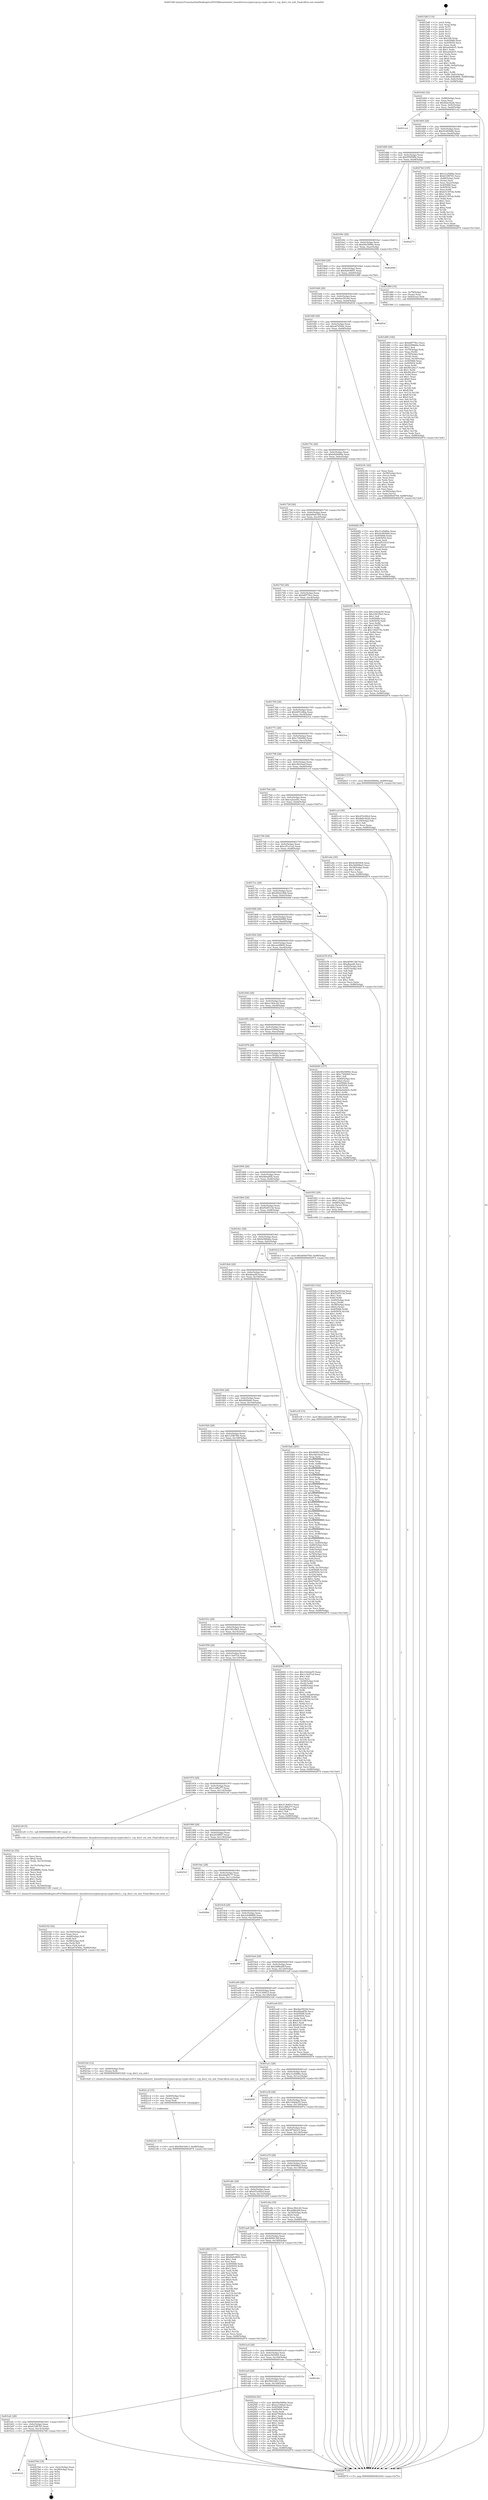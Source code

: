 digraph "0x4015d0" {
  label = "0x4015d0 (/mnt/c/Users/mathe/Desktop/tcc/POCII/binaries/extr_linuxdriverscryptoccpccp-crypto-des3.c_ccp_des3_cra_exit_Final-ollvm.out::main(0))"
  labelloc = "t"
  node[shape=record]

  Entry [label="",width=0.3,height=0.3,shape=circle,fillcolor=black,style=filled]
  "0x401644" [label="{
     0x401644 [32]\l
     | [instrs]\l
     &nbsp;&nbsp;0x401644 \<+6\>: mov -0x88(%rbp),%eax\l
     &nbsp;&nbsp;0x40164a \<+2\>: mov %eax,%ecx\l
     &nbsp;&nbsp;0x40164c \<+6\>: sub $0x8d2c922b,%ecx\l
     &nbsp;&nbsp;0x401652 \<+6\>: mov %eax,-0x9c(%rbp)\l
     &nbsp;&nbsp;0x401658 \<+6\>: mov %ecx,-0xa0(%rbp)\l
     &nbsp;&nbsp;0x40165e \<+6\>: je 0000000000401ce2 \<main+0x712\>\l
  }"]
  "0x401ce2" [label="{
     0x401ce2\l
  }", style=dashed]
  "0x401664" [label="{
     0x401664 [28]\l
     | [instrs]\l
     &nbsp;&nbsp;0x401664 \<+5\>: jmp 0000000000401669 \<main+0x99\>\l
     &nbsp;&nbsp;0x401669 \<+6\>: mov -0x9c(%rbp),%eax\l
     &nbsp;&nbsp;0x40166f \<+5\>: sub $0x91d93846,%eax\l
     &nbsp;&nbsp;0x401674 \<+6\>: mov %eax,-0xa4(%rbp)\l
     &nbsp;&nbsp;0x40167a \<+6\>: je 000000000040274d \<main+0x117d\>\l
  }"]
  Exit [label="",width=0.3,height=0.3,shape=circle,fillcolor=black,style=filled,peripheries=2]
  "0x40274d" [label="{
     0x40274d [105]\l
     | [instrs]\l
     &nbsp;&nbsp;0x40274d \<+5\>: mov $0x31a5d06e,%eax\l
     &nbsp;&nbsp;0x402752 \<+5\>: mov $0x633f8783,%ecx\l
     &nbsp;&nbsp;0x402757 \<+4\>: mov -0x80(%rbp),%rdx\l
     &nbsp;&nbsp;0x40275b \<+2\>: mov (%rdx),%esi\l
     &nbsp;&nbsp;0x40275d \<+3\>: mov %esi,-0x2c(%rbp)\l
     &nbsp;&nbsp;0x402760 \<+7\>: mov 0x405068,%esi\l
     &nbsp;&nbsp;0x402767 \<+7\>: mov 0x405054,%edi\l
     &nbsp;&nbsp;0x40276e \<+3\>: mov %esi,%r8d\l
     &nbsp;&nbsp;0x402771 \<+7\>: add $0xb51397eb,%r8d\l
     &nbsp;&nbsp;0x402778 \<+4\>: sub $0x1,%r8d\l
     &nbsp;&nbsp;0x40277c \<+7\>: sub $0xb51397eb,%r8d\l
     &nbsp;&nbsp;0x402783 \<+4\>: imul %r8d,%esi\l
     &nbsp;&nbsp;0x402787 \<+3\>: and $0x1,%esi\l
     &nbsp;&nbsp;0x40278a \<+3\>: cmp $0x0,%esi\l
     &nbsp;&nbsp;0x40278d \<+4\>: sete %r9b\l
     &nbsp;&nbsp;0x402791 \<+3\>: cmp $0xa,%edi\l
     &nbsp;&nbsp;0x402794 \<+4\>: setl %r10b\l
     &nbsp;&nbsp;0x402798 \<+3\>: mov %r9b,%r11b\l
     &nbsp;&nbsp;0x40279b \<+3\>: and %r10b,%r11b\l
     &nbsp;&nbsp;0x40279e \<+3\>: xor %r10b,%r9b\l
     &nbsp;&nbsp;0x4027a1 \<+3\>: or %r9b,%r11b\l
     &nbsp;&nbsp;0x4027a4 \<+4\>: test $0x1,%r11b\l
     &nbsp;&nbsp;0x4027a8 \<+3\>: cmovne %ecx,%eax\l
     &nbsp;&nbsp;0x4027ab \<+6\>: mov %eax,-0x88(%rbp)\l
     &nbsp;&nbsp;0x4027b1 \<+5\>: jmp 0000000000402974 \<main+0x13a4\>\l
  }"]
  "0x401680" [label="{
     0x401680 [28]\l
     | [instrs]\l
     &nbsp;&nbsp;0x401680 \<+5\>: jmp 0000000000401685 \<main+0xb5\>\l
     &nbsp;&nbsp;0x401685 \<+6\>: mov -0x9c(%rbp),%eax\l
     &nbsp;&nbsp;0x40168b \<+5\>: sub $0x955f5f84,%eax\l
     &nbsp;&nbsp;0x401690 \<+6\>: mov %eax,-0xa8(%rbp)\l
     &nbsp;&nbsp;0x401696 \<+6\>: je 0000000000402273 \<main+0xca3\>\l
  }"]
  "0x401b18" [label="{
     0x401b18\l
  }", style=dashed]
  "0x402273" [label="{
     0x402273\l
  }", style=dashed]
  "0x40169c" [label="{
     0x40169c [28]\l
     | [instrs]\l
     &nbsp;&nbsp;0x40169c \<+5\>: jmp 00000000004016a1 \<main+0xd1\>\l
     &nbsp;&nbsp;0x4016a1 \<+6\>: mov -0x9c(%rbp),%eax\l
     &nbsp;&nbsp;0x4016a7 \<+5\>: sub $0x99e5899e,%eax\l
     &nbsp;&nbsp;0x4016ac \<+6\>: mov %eax,-0xac(%rbp)\l
     &nbsp;&nbsp;0x4016b2 \<+6\>: je 0000000000402946 \<main+0x1376\>\l
  }"]
  "0x4027b6" [label="{
     0x4027b6 [18]\l
     | [instrs]\l
     &nbsp;&nbsp;0x4027b6 \<+3\>: mov -0x2c(%rbp),%eax\l
     &nbsp;&nbsp;0x4027b9 \<+4\>: lea -0x28(%rbp),%rsp\l
     &nbsp;&nbsp;0x4027bd \<+1\>: pop %rbx\l
     &nbsp;&nbsp;0x4027be \<+2\>: pop %r12\l
     &nbsp;&nbsp;0x4027c0 \<+2\>: pop %r13\l
     &nbsp;&nbsp;0x4027c2 \<+2\>: pop %r14\l
     &nbsp;&nbsp;0x4027c4 \<+2\>: pop %r15\l
     &nbsp;&nbsp;0x4027c6 \<+1\>: pop %rbp\l
     &nbsp;&nbsp;0x4027c7 \<+1\>: ret\l
  }"]
  "0x402946" [label="{
     0x402946\l
  }", style=dashed]
  "0x4016b8" [label="{
     0x4016b8 [28]\l
     | [instrs]\l
     &nbsp;&nbsp;0x4016b8 \<+5\>: jmp 00000000004016bd \<main+0xed\>\l
     &nbsp;&nbsp;0x4016bd \<+6\>: mov -0x9c(%rbp),%eax\l
     &nbsp;&nbsp;0x4016c3 \<+5\>: sub $0x9a0c9691,%eax\l
     &nbsp;&nbsp;0x4016c8 \<+6\>: mov %eax,-0xb0(%rbp)\l
     &nbsp;&nbsp;0x4016ce \<+6\>: je 0000000000401d89 \<main+0x7b9\>\l
  }"]
  "0x401afc" [label="{
     0x401afc [28]\l
     | [instrs]\l
     &nbsp;&nbsp;0x401afc \<+5\>: jmp 0000000000401b01 \<main+0x531\>\l
     &nbsp;&nbsp;0x401b01 \<+6\>: mov -0x9c(%rbp),%eax\l
     &nbsp;&nbsp;0x401b07 \<+5\>: sub $0x633f8783,%eax\l
     &nbsp;&nbsp;0x401b0c \<+6\>: mov %eax,-0x14c(%rbp)\l
     &nbsp;&nbsp;0x401b12 \<+6\>: je 00000000004027b6 \<main+0x11e6\>\l
  }"]
  "0x401d89" [label="{
     0x401d89 [16]\l
     | [instrs]\l
     &nbsp;&nbsp;0x401d89 \<+4\>: mov -0x78(%rbp),%rax\l
     &nbsp;&nbsp;0x401d8d \<+3\>: mov (%rax),%rax\l
     &nbsp;&nbsp;0x401d90 \<+4\>: mov 0x8(%rax),%rdi\l
     &nbsp;&nbsp;0x401d94 \<+5\>: call 0000000000401060 \<atoi@plt\>\l
     | [calls]\l
     &nbsp;&nbsp;0x401060 \{1\} (unknown)\l
  }"]
  "0x4016d4" [label="{
     0x4016d4 [28]\l
     | [instrs]\l
     &nbsp;&nbsp;0x4016d4 \<+5\>: jmp 00000000004016d9 \<main+0x109\>\l
     &nbsp;&nbsp;0x4016d9 \<+6\>: mov -0x9c(%rbp),%eax\l
     &nbsp;&nbsp;0x4016df \<+5\>: sub $0x9ae5916d,%eax\l
     &nbsp;&nbsp;0x4016e4 \<+6\>: mov %eax,-0xb4(%rbp)\l
     &nbsp;&nbsp;0x4016ea \<+6\>: je 000000000040283d \<main+0x126d\>\l
  }"]
  "0x4025eb" [label="{
     0x4025eb [91]\l
     | [instrs]\l
     &nbsp;&nbsp;0x4025eb \<+5\>: mov $0x99e5899e,%eax\l
     &nbsp;&nbsp;0x4025f0 \<+5\>: mov $0xee33f4ad,%ecx\l
     &nbsp;&nbsp;0x4025f5 \<+7\>: mov 0x405068,%edx\l
     &nbsp;&nbsp;0x4025fc \<+7\>: mov 0x405054,%esi\l
     &nbsp;&nbsp;0x402603 \<+2\>: mov %edx,%edi\l
     &nbsp;&nbsp;0x402605 \<+6\>: add $0xb79bdb3a,%edi\l
     &nbsp;&nbsp;0x40260b \<+3\>: sub $0x1,%edi\l
     &nbsp;&nbsp;0x40260e \<+6\>: sub $0xb79bdb3a,%edi\l
     &nbsp;&nbsp;0x402614 \<+3\>: imul %edi,%edx\l
     &nbsp;&nbsp;0x402617 \<+3\>: and $0x1,%edx\l
     &nbsp;&nbsp;0x40261a \<+3\>: cmp $0x0,%edx\l
     &nbsp;&nbsp;0x40261d \<+4\>: sete %r8b\l
     &nbsp;&nbsp;0x402621 \<+3\>: cmp $0xa,%esi\l
     &nbsp;&nbsp;0x402624 \<+4\>: setl %r9b\l
     &nbsp;&nbsp;0x402628 \<+3\>: mov %r8b,%r10b\l
     &nbsp;&nbsp;0x40262b \<+3\>: and %r9b,%r10b\l
     &nbsp;&nbsp;0x40262e \<+3\>: xor %r9b,%r8b\l
     &nbsp;&nbsp;0x402631 \<+3\>: or %r8b,%r10b\l
     &nbsp;&nbsp;0x402634 \<+4\>: test $0x1,%r10b\l
     &nbsp;&nbsp;0x402638 \<+3\>: cmovne %ecx,%eax\l
     &nbsp;&nbsp;0x40263b \<+6\>: mov %eax,-0x88(%rbp)\l
     &nbsp;&nbsp;0x402641 \<+5\>: jmp 0000000000402974 \<main+0x13a4\>\l
  }"]
  "0x40283d" [label="{
     0x40283d\l
  }", style=dashed]
  "0x4016f0" [label="{
     0x4016f0 [28]\l
     | [instrs]\l
     &nbsp;&nbsp;0x4016f0 \<+5\>: jmp 00000000004016f5 \<main+0x125\>\l
     &nbsp;&nbsp;0x4016f5 \<+6\>: mov -0x9c(%rbp),%eax\l
     &nbsp;&nbsp;0x4016fb \<+5\>: sub $0xa674506c,%eax\l
     &nbsp;&nbsp;0x401700 \<+6\>: mov %eax,-0xb8(%rbp)\l
     &nbsp;&nbsp;0x401706 \<+6\>: je 000000000040218c \<main+0xbbc\>\l
  }"]
  "0x401ae0" [label="{
     0x401ae0 [28]\l
     | [instrs]\l
     &nbsp;&nbsp;0x401ae0 \<+5\>: jmp 0000000000401ae5 \<main+0x515\>\l
     &nbsp;&nbsp;0x401ae5 \<+6\>: mov -0x9c(%rbp),%eax\l
     &nbsp;&nbsp;0x401aeb \<+5\>: sub $0x5641b813,%eax\l
     &nbsp;&nbsp;0x401af0 \<+6\>: mov %eax,-0x148(%rbp)\l
     &nbsp;&nbsp;0x401af6 \<+6\>: je 00000000004025eb \<main+0x101b\>\l
  }"]
  "0x40218c" [label="{
     0x40218c [42]\l
     | [instrs]\l
     &nbsp;&nbsp;0x40218c \<+2\>: xor %eax,%eax\l
     &nbsp;&nbsp;0x40218e \<+4\>: mov -0x58(%rbp),%rcx\l
     &nbsp;&nbsp;0x402192 \<+2\>: mov (%rcx),%edx\l
     &nbsp;&nbsp;0x402194 \<+2\>: mov %eax,%esi\l
     &nbsp;&nbsp;0x402196 \<+2\>: sub %edx,%esi\l
     &nbsp;&nbsp;0x402198 \<+2\>: mov %eax,%edx\l
     &nbsp;&nbsp;0x40219a \<+3\>: sub $0x1,%edx\l
     &nbsp;&nbsp;0x40219d \<+2\>: add %edx,%esi\l
     &nbsp;&nbsp;0x40219f \<+2\>: sub %esi,%eax\l
     &nbsp;&nbsp;0x4021a1 \<+4\>: mov -0x58(%rbp),%rcx\l
     &nbsp;&nbsp;0x4021a5 \<+2\>: mov %eax,(%rcx)\l
     &nbsp;&nbsp;0x4021a7 \<+10\>: movl $0xb69e6769,-0x88(%rbp)\l
     &nbsp;&nbsp;0x4021b1 \<+5\>: jmp 0000000000402974 \<main+0x13a4\>\l
  }"]
  "0x40170c" [label="{
     0x40170c [28]\l
     | [instrs]\l
     &nbsp;&nbsp;0x40170c \<+5\>: jmp 0000000000401711 \<main+0x141\>\l
     &nbsp;&nbsp;0x401711 \<+6\>: mov -0x9c(%rbp),%eax\l
     &nbsp;&nbsp;0x401717 \<+5\>: sub $0xb629469a,%eax\l
     &nbsp;&nbsp;0x40171c \<+6\>: mov %eax,-0xbc(%rbp)\l
     &nbsp;&nbsp;0x401722 \<+6\>: je 00000000004026f2 \<main+0x1122\>\l
  }"]
  "0x401e6c" [label="{
     0x401e6c\l
  }", style=dashed]
  "0x4026f2" [label="{
     0x4026f2 [91]\l
     | [instrs]\l
     &nbsp;&nbsp;0x4026f2 \<+5\>: mov $0x31a5d06e,%eax\l
     &nbsp;&nbsp;0x4026f7 \<+5\>: mov $0x91d93846,%ecx\l
     &nbsp;&nbsp;0x4026fc \<+7\>: mov 0x405068,%edx\l
     &nbsp;&nbsp;0x402703 \<+7\>: mov 0x405054,%esi\l
     &nbsp;&nbsp;0x40270a \<+2\>: mov %edx,%edi\l
     &nbsp;&nbsp;0x40270c \<+6\>: sub $0xad521b1f,%edi\l
     &nbsp;&nbsp;0x402712 \<+3\>: sub $0x1,%edi\l
     &nbsp;&nbsp;0x402715 \<+6\>: add $0xad521b1f,%edi\l
     &nbsp;&nbsp;0x40271b \<+3\>: imul %edi,%edx\l
     &nbsp;&nbsp;0x40271e \<+3\>: and $0x1,%edx\l
     &nbsp;&nbsp;0x402721 \<+3\>: cmp $0x0,%edx\l
     &nbsp;&nbsp;0x402724 \<+4\>: sete %r8b\l
     &nbsp;&nbsp;0x402728 \<+3\>: cmp $0xa,%esi\l
     &nbsp;&nbsp;0x40272b \<+4\>: setl %r9b\l
     &nbsp;&nbsp;0x40272f \<+3\>: mov %r8b,%r10b\l
     &nbsp;&nbsp;0x402732 \<+3\>: and %r9b,%r10b\l
     &nbsp;&nbsp;0x402735 \<+3\>: xor %r9b,%r8b\l
     &nbsp;&nbsp;0x402738 \<+3\>: or %r8b,%r10b\l
     &nbsp;&nbsp;0x40273b \<+4\>: test $0x1,%r10b\l
     &nbsp;&nbsp;0x40273f \<+3\>: cmovne %ecx,%eax\l
     &nbsp;&nbsp;0x402742 \<+6\>: mov %eax,-0x88(%rbp)\l
     &nbsp;&nbsp;0x402748 \<+5\>: jmp 0000000000402974 \<main+0x13a4\>\l
  }"]
  "0x401728" [label="{
     0x401728 [28]\l
     | [instrs]\l
     &nbsp;&nbsp;0x401728 \<+5\>: jmp 000000000040172d \<main+0x15d\>\l
     &nbsp;&nbsp;0x40172d \<+6\>: mov -0x9c(%rbp),%eax\l
     &nbsp;&nbsp;0x401733 \<+5\>: sub $0xb69e6769,%eax\l
     &nbsp;&nbsp;0x401738 \<+6\>: mov %eax,-0xc0(%rbp)\l
     &nbsp;&nbsp;0x40173e \<+6\>: je 0000000000401fd1 \<main+0xa01\>\l
  }"]
  "0x401ac4" [label="{
     0x401ac4 [28]\l
     | [instrs]\l
     &nbsp;&nbsp;0x401ac4 \<+5\>: jmp 0000000000401ac9 \<main+0x4f9\>\l
     &nbsp;&nbsp;0x401ac9 \<+6\>: mov -0x9c(%rbp),%eax\l
     &nbsp;&nbsp;0x401acf \<+5\>: sub $0x4c0b5494,%eax\l
     &nbsp;&nbsp;0x401ad4 \<+6\>: mov %eax,-0x144(%rbp)\l
     &nbsp;&nbsp;0x401ada \<+6\>: je 0000000000401e6c \<main+0x89c\>\l
  }"]
  "0x401fd1" [label="{
     0x401fd1 [147]\l
     | [instrs]\l
     &nbsp;&nbsp;0x401fd1 \<+5\>: mov $0x33d2da55,%eax\l
     &nbsp;&nbsp;0x401fd6 \<+5\>: mov $0x1941f9a5,%ecx\l
     &nbsp;&nbsp;0x401fdb \<+2\>: mov $0x1,%dl\l
     &nbsp;&nbsp;0x401fdd \<+7\>: mov 0x405068,%esi\l
     &nbsp;&nbsp;0x401fe4 \<+7\>: mov 0x405054,%edi\l
     &nbsp;&nbsp;0x401feb \<+3\>: mov %esi,%r8d\l
     &nbsp;&nbsp;0x401fee \<+7\>: add $0x1344575e,%r8d\l
     &nbsp;&nbsp;0x401ff5 \<+4\>: sub $0x1,%r8d\l
     &nbsp;&nbsp;0x401ff9 \<+7\>: sub $0x1344575e,%r8d\l
     &nbsp;&nbsp;0x402000 \<+4\>: imul %r8d,%esi\l
     &nbsp;&nbsp;0x402004 \<+3\>: and $0x1,%esi\l
     &nbsp;&nbsp;0x402007 \<+3\>: cmp $0x0,%esi\l
     &nbsp;&nbsp;0x40200a \<+4\>: sete %r9b\l
     &nbsp;&nbsp;0x40200e \<+3\>: cmp $0xa,%edi\l
     &nbsp;&nbsp;0x402011 \<+4\>: setl %r10b\l
     &nbsp;&nbsp;0x402015 \<+3\>: mov %r9b,%r11b\l
     &nbsp;&nbsp;0x402018 \<+4\>: xor $0xff,%r11b\l
     &nbsp;&nbsp;0x40201c \<+3\>: mov %r10b,%bl\l
     &nbsp;&nbsp;0x40201f \<+3\>: xor $0xff,%bl\l
     &nbsp;&nbsp;0x402022 \<+3\>: xor $0x0,%dl\l
     &nbsp;&nbsp;0x402025 \<+3\>: mov %r11b,%r14b\l
     &nbsp;&nbsp;0x402028 \<+4\>: and $0x0,%r14b\l
     &nbsp;&nbsp;0x40202c \<+3\>: and %dl,%r9b\l
     &nbsp;&nbsp;0x40202f \<+3\>: mov %bl,%r15b\l
     &nbsp;&nbsp;0x402032 \<+4\>: and $0x0,%r15b\l
     &nbsp;&nbsp;0x402036 \<+3\>: and %dl,%r10b\l
     &nbsp;&nbsp;0x402039 \<+3\>: or %r9b,%r14b\l
     &nbsp;&nbsp;0x40203c \<+3\>: or %r10b,%r15b\l
     &nbsp;&nbsp;0x40203f \<+3\>: xor %r15b,%r14b\l
     &nbsp;&nbsp;0x402042 \<+3\>: or %bl,%r11b\l
     &nbsp;&nbsp;0x402045 \<+4\>: xor $0xff,%r11b\l
     &nbsp;&nbsp;0x402049 \<+3\>: or $0x0,%dl\l
     &nbsp;&nbsp;0x40204c \<+3\>: and %dl,%r11b\l
     &nbsp;&nbsp;0x40204f \<+3\>: or %r11b,%r14b\l
     &nbsp;&nbsp;0x402052 \<+4\>: test $0x1,%r14b\l
     &nbsp;&nbsp;0x402056 \<+3\>: cmovne %ecx,%eax\l
     &nbsp;&nbsp;0x402059 \<+6\>: mov %eax,-0x88(%rbp)\l
     &nbsp;&nbsp;0x40205f \<+5\>: jmp 0000000000402974 \<main+0x13a4\>\l
  }"]
  "0x401744" [label="{
     0x401744 [28]\l
     | [instrs]\l
     &nbsp;&nbsp;0x401744 \<+5\>: jmp 0000000000401749 \<main+0x179\>\l
     &nbsp;&nbsp;0x401749 \<+6\>: mov -0x9c(%rbp),%eax\l
     &nbsp;&nbsp;0x40174f \<+5\>: sub $0xb8f779cc,%eax\l
     &nbsp;&nbsp;0x401754 \<+6\>: mov %eax,-0xc4(%rbp)\l
     &nbsp;&nbsp;0x40175a \<+6\>: je 000000000040280d \<main+0x123d\>\l
  }"]
  "0x4027c8" [label="{
     0x4027c8\l
  }", style=dashed]
  "0x40280d" [label="{
     0x40280d\l
  }", style=dashed]
  "0x401760" [label="{
     0x401760 [28]\l
     | [instrs]\l
     &nbsp;&nbsp;0x401760 \<+5\>: jmp 0000000000401765 \<main+0x195\>\l
     &nbsp;&nbsp;0x401765 \<+6\>: mov -0x9c(%rbp),%eax\l
     &nbsp;&nbsp;0x40176b \<+5\>: sub $0xb951d4ba,%eax\l
     &nbsp;&nbsp;0x401770 \<+6\>: mov %eax,-0xc8(%rbp)\l
     &nbsp;&nbsp;0x401776 \<+6\>: je 00000000004023ca \<main+0xdfa\>\l
  }"]
  "0x4021d1" [label="{
     0x4021d1 [15]\l
     | [instrs]\l
     &nbsp;&nbsp;0x4021d1 \<+10\>: movl $0x5641b813,-0x88(%rbp)\l
     &nbsp;&nbsp;0x4021db \<+5\>: jmp 0000000000402974 \<main+0x13a4\>\l
  }"]
  "0x4023ca" [label="{
     0x4023ca\l
  }", style=dashed]
  "0x40177c" [label="{
     0x40177c [28]\l
     | [instrs]\l
     &nbsp;&nbsp;0x40177c \<+5\>: jmp 0000000000401781 \<main+0x1b1\>\l
     &nbsp;&nbsp;0x401781 \<+6\>: mov -0x9c(%rbp),%eax\l
     &nbsp;&nbsp;0x401787 \<+5\>: sub $0xc74f2060,%eax\l
     &nbsp;&nbsp;0x40178c \<+6\>: mov %eax,-0xcc(%rbp)\l
     &nbsp;&nbsp;0x401792 \<+6\>: je 00000000004026e3 \<main+0x1113\>\l
  }"]
  "0x4021c2" [label="{
     0x4021c2 [15]\l
     | [instrs]\l
     &nbsp;&nbsp;0x4021c2 \<+4\>: mov -0x60(%rbp),%rax\l
     &nbsp;&nbsp;0x4021c6 \<+3\>: mov (%rax),%rax\l
     &nbsp;&nbsp;0x4021c9 \<+3\>: mov %rax,%rdi\l
     &nbsp;&nbsp;0x4021cc \<+5\>: call 0000000000401030 \<free@plt\>\l
     | [calls]\l
     &nbsp;&nbsp;0x401030 \{1\} (unknown)\l
  }"]
  "0x4026e3" [label="{
     0x4026e3 [15]\l
     | [instrs]\l
     &nbsp;&nbsp;0x4026e3 \<+10\>: movl $0xb629469a,-0x88(%rbp)\l
     &nbsp;&nbsp;0x4026ed \<+5\>: jmp 0000000000402974 \<main+0x13a4\>\l
  }"]
  "0x401798" [label="{
     0x401798 [28]\l
     | [instrs]\l
     &nbsp;&nbsp;0x401798 \<+5\>: jmp 000000000040179d \<main+0x1cd\>\l
     &nbsp;&nbsp;0x40179d \<+6\>: mov -0x9c(%rbp),%eax\l
     &nbsp;&nbsp;0x4017a3 \<+5\>: sub $0xc8d16eef,%eax\l
     &nbsp;&nbsp;0x4017a8 \<+6\>: mov %eax,-0xd0(%rbp)\l
     &nbsp;&nbsp;0x4017ae \<+6\>: je 0000000000401cc4 \<main+0x6f4\>\l
  }"]
  "0x402162" [label="{
     0x402162 [42]\l
     | [instrs]\l
     &nbsp;&nbsp;0x402162 \<+6\>: mov -0x160(%rbp),%ecx\l
     &nbsp;&nbsp;0x402168 \<+3\>: imul %eax,%ecx\l
     &nbsp;&nbsp;0x40216b \<+4\>: mov -0x60(%rbp),%r8\l
     &nbsp;&nbsp;0x40216f \<+3\>: mov (%r8),%r8\l
     &nbsp;&nbsp;0x402172 \<+4\>: mov -0x58(%rbp),%r9\l
     &nbsp;&nbsp;0x402176 \<+3\>: movslq (%r9),%r9\l
     &nbsp;&nbsp;0x402179 \<+4\>: mov %ecx,(%r8,%r9,4)\l
     &nbsp;&nbsp;0x40217d \<+10\>: movl $0xa674506c,-0x88(%rbp)\l
     &nbsp;&nbsp;0x402187 \<+5\>: jmp 0000000000402974 \<main+0x13a4\>\l
  }"]
  "0x401cc4" [label="{
     0x401cc4 [30]\l
     | [instrs]\l
     &nbsp;&nbsp;0x401cc4 \<+5\>: mov $0x453c09cd,%eax\l
     &nbsp;&nbsp;0x401cc9 \<+5\>: mov $0x8d2c922b,%ecx\l
     &nbsp;&nbsp;0x401cce \<+3\>: mov -0x35(%rbp),%dl\l
     &nbsp;&nbsp;0x401cd1 \<+3\>: test $0x1,%dl\l
     &nbsp;&nbsp;0x401cd4 \<+3\>: cmovne %ecx,%eax\l
     &nbsp;&nbsp;0x401cd7 \<+6\>: mov %eax,-0x88(%rbp)\l
     &nbsp;&nbsp;0x401cdd \<+5\>: jmp 0000000000402974 \<main+0x13a4\>\l
  }"]
  "0x4017b4" [label="{
     0x4017b4 [28]\l
     | [instrs]\l
     &nbsp;&nbsp;0x4017b4 \<+5\>: jmp 00000000004017b9 \<main+0x1e9\>\l
     &nbsp;&nbsp;0x4017b9 \<+6\>: mov -0x9c(%rbp),%eax\l
     &nbsp;&nbsp;0x4017bf \<+5\>: sub $0xca2eed41,%eax\l
     &nbsp;&nbsp;0x4017c4 \<+6\>: mov %eax,-0xd4(%rbp)\l
     &nbsp;&nbsp;0x4017ca \<+6\>: je 0000000000401e4e \<main+0x87e\>\l
  }"]
  "0x40212e" [label="{
     0x40212e [52]\l
     | [instrs]\l
     &nbsp;&nbsp;0x40212e \<+2\>: xor %ecx,%ecx\l
     &nbsp;&nbsp;0x402130 \<+5\>: mov $0x2,%edx\l
     &nbsp;&nbsp;0x402135 \<+6\>: mov %edx,-0x15c(%rbp)\l
     &nbsp;&nbsp;0x40213b \<+1\>: cltd\l
     &nbsp;&nbsp;0x40213c \<+6\>: mov -0x15c(%rbp),%esi\l
     &nbsp;&nbsp;0x402142 \<+2\>: idiv %esi\l
     &nbsp;&nbsp;0x402144 \<+6\>: imul $0xfffffffe,%edx,%edx\l
     &nbsp;&nbsp;0x40214a \<+2\>: mov %ecx,%edi\l
     &nbsp;&nbsp;0x40214c \<+2\>: sub %edx,%edi\l
     &nbsp;&nbsp;0x40214e \<+2\>: mov %ecx,%edx\l
     &nbsp;&nbsp;0x402150 \<+3\>: sub $0x1,%edx\l
     &nbsp;&nbsp;0x402153 \<+2\>: add %edx,%edi\l
     &nbsp;&nbsp;0x402155 \<+2\>: sub %edi,%ecx\l
     &nbsp;&nbsp;0x402157 \<+6\>: mov %ecx,-0x160(%rbp)\l
     &nbsp;&nbsp;0x40215d \<+5\>: call 0000000000401160 \<next_i\>\l
     | [calls]\l
     &nbsp;&nbsp;0x401160 \{1\} (/mnt/c/Users/mathe/Desktop/tcc/POCII/binaries/extr_linuxdriverscryptoccpccp-crypto-des3.c_ccp_des3_cra_exit_Final-ollvm.out::next_i)\l
  }"]
  "0x401e4e" [label="{
     0x401e4e [30]\l
     | [instrs]\l
     &nbsp;&nbsp;0x401e4e \<+5\>: mov $0x4c0b5494,%eax\l
     &nbsp;&nbsp;0x401e53 \<+5\>: mov $0x3b609ba5,%ecx\l
     &nbsp;&nbsp;0x401e58 \<+3\>: mov -0x34(%rbp),%edx\l
     &nbsp;&nbsp;0x401e5b \<+3\>: cmp $0x1,%edx\l
     &nbsp;&nbsp;0x401e5e \<+3\>: cmovl %ecx,%eax\l
     &nbsp;&nbsp;0x401e61 \<+6\>: mov %eax,-0x88(%rbp)\l
     &nbsp;&nbsp;0x401e67 \<+5\>: jmp 0000000000402974 \<main+0x13a4\>\l
  }"]
  "0x4017d0" [label="{
     0x4017d0 [28]\l
     | [instrs]\l
     &nbsp;&nbsp;0x4017d0 \<+5\>: jmp 00000000004017d5 \<main+0x205\>\l
     &nbsp;&nbsp;0x4017d5 \<+6\>: mov -0x9c(%rbp),%eax\l
     &nbsp;&nbsp;0x4017db \<+5\>: sub $0xcd7c21a2,%eax\l
     &nbsp;&nbsp;0x4017e0 \<+6\>: mov %eax,-0xd8(%rbp)\l
     &nbsp;&nbsp;0x4017e6 \<+6\>: je 000000000040233c \<main+0xd6c\>\l
  }"]
  "0x401f20" [label="{
     0x401f20 [162]\l
     | [instrs]\l
     &nbsp;&nbsp;0x401f20 \<+5\>: mov $0x9ae5916d,%ecx\l
     &nbsp;&nbsp;0x401f25 \<+5\>: mov $0xf529513d,%edx\l
     &nbsp;&nbsp;0x401f2a \<+3\>: mov $0x1,%sil\l
     &nbsp;&nbsp;0x401f2d \<+3\>: xor %r8d,%r8d\l
     &nbsp;&nbsp;0x401f30 \<+4\>: mov -0x60(%rbp),%rdi\l
     &nbsp;&nbsp;0x401f34 \<+3\>: mov %rax,(%rdi)\l
     &nbsp;&nbsp;0x401f37 \<+4\>: mov -0x58(%rbp),%rax\l
     &nbsp;&nbsp;0x401f3b \<+6\>: movl $0x0,(%rax)\l
     &nbsp;&nbsp;0x401f41 \<+8\>: mov 0x405068,%r9d\l
     &nbsp;&nbsp;0x401f49 \<+8\>: mov 0x405054,%r10d\l
     &nbsp;&nbsp;0x401f51 \<+4\>: sub $0x1,%r8d\l
     &nbsp;&nbsp;0x401f55 \<+3\>: mov %r9d,%r11d\l
     &nbsp;&nbsp;0x401f58 \<+3\>: add %r8d,%r11d\l
     &nbsp;&nbsp;0x401f5b \<+4\>: imul %r11d,%r9d\l
     &nbsp;&nbsp;0x401f5f \<+4\>: and $0x1,%r9d\l
     &nbsp;&nbsp;0x401f63 \<+4\>: cmp $0x0,%r9d\l
     &nbsp;&nbsp;0x401f67 \<+3\>: sete %bl\l
     &nbsp;&nbsp;0x401f6a \<+4\>: cmp $0xa,%r10d\l
     &nbsp;&nbsp;0x401f6e \<+4\>: setl %r14b\l
     &nbsp;&nbsp;0x401f72 \<+3\>: mov %bl,%r15b\l
     &nbsp;&nbsp;0x401f75 \<+4\>: xor $0xff,%r15b\l
     &nbsp;&nbsp;0x401f79 \<+3\>: mov %r14b,%r12b\l
     &nbsp;&nbsp;0x401f7c \<+4\>: xor $0xff,%r12b\l
     &nbsp;&nbsp;0x401f80 \<+4\>: xor $0x0,%sil\l
     &nbsp;&nbsp;0x401f84 \<+3\>: mov %r15b,%r13b\l
     &nbsp;&nbsp;0x401f87 \<+4\>: and $0x0,%r13b\l
     &nbsp;&nbsp;0x401f8b \<+3\>: and %sil,%bl\l
     &nbsp;&nbsp;0x401f8e \<+3\>: mov %r12b,%al\l
     &nbsp;&nbsp;0x401f91 \<+2\>: and $0x0,%al\l
     &nbsp;&nbsp;0x401f93 \<+3\>: and %sil,%r14b\l
     &nbsp;&nbsp;0x401f96 \<+3\>: or %bl,%r13b\l
     &nbsp;&nbsp;0x401f99 \<+3\>: or %r14b,%al\l
     &nbsp;&nbsp;0x401f9c \<+3\>: xor %al,%r13b\l
     &nbsp;&nbsp;0x401f9f \<+3\>: or %r12b,%r15b\l
     &nbsp;&nbsp;0x401fa2 \<+4\>: xor $0xff,%r15b\l
     &nbsp;&nbsp;0x401fa6 \<+4\>: or $0x0,%sil\l
     &nbsp;&nbsp;0x401faa \<+3\>: and %sil,%r15b\l
     &nbsp;&nbsp;0x401fad \<+3\>: or %r15b,%r13b\l
     &nbsp;&nbsp;0x401fb0 \<+4\>: test $0x1,%r13b\l
     &nbsp;&nbsp;0x401fb4 \<+3\>: cmovne %edx,%ecx\l
     &nbsp;&nbsp;0x401fb7 \<+6\>: mov %ecx,-0x88(%rbp)\l
     &nbsp;&nbsp;0x401fbd \<+5\>: jmp 0000000000402974 \<main+0x13a4\>\l
  }"]
  "0x40233c" [label="{
     0x40233c\l
  }", style=dashed]
  "0x4017ec" [label="{
     0x4017ec [28]\l
     | [instrs]\l
     &nbsp;&nbsp;0x4017ec \<+5\>: jmp 00000000004017f1 \<main+0x221\>\l
     &nbsp;&nbsp;0x4017f1 \<+6\>: mov -0x9c(%rbp),%eax\l
     &nbsp;&nbsp;0x4017f7 \<+5\>: sub $0xd92210b8,%eax\l
     &nbsp;&nbsp;0x4017fc \<+6\>: mov %eax,-0xdc(%rbp)\l
     &nbsp;&nbsp;0x401802 \<+6\>: je 00000000004024af \<main+0xedf\>\l
  }"]
  "0x401d99" [label="{
     0x401d99 [166]\l
     | [instrs]\l
     &nbsp;&nbsp;0x401d99 \<+5\>: mov $0xb8f779cc,%ecx\l
     &nbsp;&nbsp;0x401d9e \<+5\>: mov $0xfa586dda,%edx\l
     &nbsp;&nbsp;0x401da3 \<+3\>: mov $0x1,%sil\l
     &nbsp;&nbsp;0x401da6 \<+4\>: mov -0x70(%rbp),%rdi\l
     &nbsp;&nbsp;0x401daa \<+2\>: mov %eax,(%rdi)\l
     &nbsp;&nbsp;0x401dac \<+4\>: mov -0x70(%rbp),%rdi\l
     &nbsp;&nbsp;0x401db0 \<+2\>: mov (%rdi),%eax\l
     &nbsp;&nbsp;0x401db2 \<+3\>: mov %eax,-0x34(%rbp)\l
     &nbsp;&nbsp;0x401db5 \<+7\>: mov 0x405068,%eax\l
     &nbsp;&nbsp;0x401dbc \<+8\>: mov 0x405054,%r8d\l
     &nbsp;&nbsp;0x401dc4 \<+3\>: mov %eax,%r9d\l
     &nbsp;&nbsp;0x401dc7 \<+7\>: add $0x90c29e17,%r9d\l
     &nbsp;&nbsp;0x401dce \<+4\>: sub $0x1,%r9d\l
     &nbsp;&nbsp;0x401dd2 \<+7\>: sub $0x90c29e17,%r9d\l
     &nbsp;&nbsp;0x401dd9 \<+4\>: imul %r9d,%eax\l
     &nbsp;&nbsp;0x401ddd \<+3\>: and $0x1,%eax\l
     &nbsp;&nbsp;0x401de0 \<+3\>: cmp $0x0,%eax\l
     &nbsp;&nbsp;0x401de3 \<+4\>: sete %r10b\l
     &nbsp;&nbsp;0x401de7 \<+4\>: cmp $0xa,%r8d\l
     &nbsp;&nbsp;0x401deb \<+4\>: setl %r11b\l
     &nbsp;&nbsp;0x401def \<+3\>: mov %r10b,%bl\l
     &nbsp;&nbsp;0x401df2 \<+3\>: xor $0xff,%bl\l
     &nbsp;&nbsp;0x401df5 \<+3\>: mov %r11b,%r14b\l
     &nbsp;&nbsp;0x401df8 \<+4\>: xor $0xff,%r14b\l
     &nbsp;&nbsp;0x401dfc \<+4\>: xor $0x0,%sil\l
     &nbsp;&nbsp;0x401e00 \<+3\>: mov %bl,%r15b\l
     &nbsp;&nbsp;0x401e03 \<+4\>: and $0x0,%r15b\l
     &nbsp;&nbsp;0x401e07 \<+3\>: and %sil,%r10b\l
     &nbsp;&nbsp;0x401e0a \<+3\>: mov %r14b,%r12b\l
     &nbsp;&nbsp;0x401e0d \<+4\>: and $0x0,%r12b\l
     &nbsp;&nbsp;0x401e11 \<+3\>: and %sil,%r11b\l
     &nbsp;&nbsp;0x401e14 \<+3\>: or %r10b,%r15b\l
     &nbsp;&nbsp;0x401e17 \<+3\>: or %r11b,%r12b\l
     &nbsp;&nbsp;0x401e1a \<+3\>: xor %r12b,%r15b\l
     &nbsp;&nbsp;0x401e1d \<+3\>: or %r14b,%bl\l
     &nbsp;&nbsp;0x401e20 \<+3\>: xor $0xff,%bl\l
     &nbsp;&nbsp;0x401e23 \<+4\>: or $0x0,%sil\l
     &nbsp;&nbsp;0x401e27 \<+3\>: and %sil,%bl\l
     &nbsp;&nbsp;0x401e2a \<+3\>: or %bl,%r15b\l
     &nbsp;&nbsp;0x401e2d \<+4\>: test $0x1,%r15b\l
     &nbsp;&nbsp;0x401e31 \<+3\>: cmovne %edx,%ecx\l
     &nbsp;&nbsp;0x401e34 \<+6\>: mov %ecx,-0x88(%rbp)\l
     &nbsp;&nbsp;0x401e3a \<+5\>: jmp 0000000000402974 \<main+0x13a4\>\l
  }"]
  "0x4024af" [label="{
     0x4024af\l
  }", style=dashed]
  "0x401808" [label="{
     0x401808 [28]\l
     | [instrs]\l
     &nbsp;&nbsp;0x401808 \<+5\>: jmp 000000000040180d \<main+0x23d\>\l
     &nbsp;&nbsp;0x40180d \<+6\>: mov -0x9c(%rbp),%eax\l
     &nbsp;&nbsp;0x401813 \<+5\>: sub $0xe64b9f48,%eax\l
     &nbsp;&nbsp;0x401818 \<+6\>: mov %eax,-0xe0(%rbp)\l
     &nbsp;&nbsp;0x40181e \<+6\>: je 0000000000401b76 \<main+0x5a6\>\l
  }"]
  "0x401aa8" [label="{
     0x401aa8 [28]\l
     | [instrs]\l
     &nbsp;&nbsp;0x401aa8 \<+5\>: jmp 0000000000401aad \<main+0x4dd\>\l
     &nbsp;&nbsp;0x401aad \<+6\>: mov -0x9c(%rbp),%eax\l
     &nbsp;&nbsp;0x401ab3 \<+5\>: sub $0x469913bf,%eax\l
     &nbsp;&nbsp;0x401ab8 \<+6\>: mov %eax,-0x140(%rbp)\l
     &nbsp;&nbsp;0x401abe \<+6\>: je 00000000004027c8 \<main+0x11f8\>\l
  }"]
  "0x401b76" [label="{
     0x401b76 [53]\l
     | [instrs]\l
     &nbsp;&nbsp;0x401b76 \<+5\>: mov $0x469913bf,%eax\l
     &nbsp;&nbsp;0x401b7b \<+5\>: mov $0xdbaa48,%ecx\l
     &nbsp;&nbsp;0x401b80 \<+6\>: mov -0x82(%rbp),%dl\l
     &nbsp;&nbsp;0x401b86 \<+7\>: mov -0x81(%rbp),%sil\l
     &nbsp;&nbsp;0x401b8d \<+3\>: mov %dl,%dil\l
     &nbsp;&nbsp;0x401b90 \<+3\>: and %sil,%dil\l
     &nbsp;&nbsp;0x401b93 \<+3\>: xor %sil,%dl\l
     &nbsp;&nbsp;0x401b96 \<+3\>: or %dl,%dil\l
     &nbsp;&nbsp;0x401b99 \<+4\>: test $0x1,%dil\l
     &nbsp;&nbsp;0x401b9d \<+3\>: cmovne %ecx,%eax\l
     &nbsp;&nbsp;0x401ba0 \<+6\>: mov %eax,-0x88(%rbp)\l
     &nbsp;&nbsp;0x401ba6 \<+5\>: jmp 0000000000402974 \<main+0x13a4\>\l
  }"]
  "0x401824" [label="{
     0x401824 [28]\l
     | [instrs]\l
     &nbsp;&nbsp;0x401824 \<+5\>: jmp 0000000000401829 \<main+0x259\>\l
     &nbsp;&nbsp;0x401829 \<+6\>: mov -0x9c(%rbp),%eax\l
     &nbsp;&nbsp;0x40182f \<+5\>: sub $0xeac6f820,%eax\l
     &nbsp;&nbsp;0x401834 \<+6\>: mov %eax,-0xe4(%rbp)\l
     &nbsp;&nbsp;0x40183a \<+6\>: je 00000000004021e0 \<main+0xc10\>\l
  }"]
  "0x402974" [label="{
     0x402974 [5]\l
     | [instrs]\l
     &nbsp;&nbsp;0x402974 \<+5\>: jmp 0000000000401644 \<main+0x74\>\l
  }"]
  "0x4015d0" [label="{
     0x4015d0 [116]\l
     | [instrs]\l
     &nbsp;&nbsp;0x4015d0 \<+1\>: push %rbp\l
     &nbsp;&nbsp;0x4015d1 \<+3\>: mov %rsp,%rbp\l
     &nbsp;&nbsp;0x4015d4 \<+2\>: push %r15\l
     &nbsp;&nbsp;0x4015d6 \<+2\>: push %r14\l
     &nbsp;&nbsp;0x4015d8 \<+2\>: push %r13\l
     &nbsp;&nbsp;0x4015da \<+2\>: push %r12\l
     &nbsp;&nbsp;0x4015dc \<+1\>: push %rbx\l
     &nbsp;&nbsp;0x4015dd \<+7\>: sub $0x168,%rsp\l
     &nbsp;&nbsp;0x4015e4 \<+7\>: mov 0x405068,%eax\l
     &nbsp;&nbsp;0x4015eb \<+7\>: mov 0x405054,%ecx\l
     &nbsp;&nbsp;0x4015f2 \<+2\>: mov %eax,%edx\l
     &nbsp;&nbsp;0x4015f4 \<+6\>: add $0xae0e6cf1,%edx\l
     &nbsp;&nbsp;0x4015fa \<+3\>: sub $0x1,%edx\l
     &nbsp;&nbsp;0x4015fd \<+6\>: sub $0xae0e6cf1,%edx\l
     &nbsp;&nbsp;0x401603 \<+3\>: imul %edx,%eax\l
     &nbsp;&nbsp;0x401606 \<+3\>: and $0x1,%eax\l
     &nbsp;&nbsp;0x401609 \<+3\>: cmp $0x0,%eax\l
     &nbsp;&nbsp;0x40160c \<+4\>: sete %r8b\l
     &nbsp;&nbsp;0x401610 \<+4\>: and $0x1,%r8b\l
     &nbsp;&nbsp;0x401614 \<+7\>: mov %r8b,-0x82(%rbp)\l
     &nbsp;&nbsp;0x40161b \<+3\>: cmp $0xa,%ecx\l
     &nbsp;&nbsp;0x40161e \<+4\>: setl %r8b\l
     &nbsp;&nbsp;0x401622 \<+4\>: and $0x1,%r8b\l
     &nbsp;&nbsp;0x401626 \<+7\>: mov %r8b,-0x81(%rbp)\l
     &nbsp;&nbsp;0x40162d \<+10\>: movl $0xe64b9f48,-0x88(%rbp)\l
     &nbsp;&nbsp;0x401637 \<+6\>: mov %edi,-0x8c(%rbp)\l
     &nbsp;&nbsp;0x40163d \<+7\>: mov %rsi,-0x98(%rbp)\l
  }"]
  "0x401d00" [label="{
     0x401d00 [137]\l
     | [instrs]\l
     &nbsp;&nbsp;0x401d00 \<+5\>: mov $0xb8f779cc,%eax\l
     &nbsp;&nbsp;0x401d05 \<+5\>: mov $0x9a0c9691,%ecx\l
     &nbsp;&nbsp;0x401d0a \<+2\>: mov $0x1,%dl\l
     &nbsp;&nbsp;0x401d0c \<+2\>: xor %esi,%esi\l
     &nbsp;&nbsp;0x401d0e \<+7\>: mov 0x405068,%edi\l
     &nbsp;&nbsp;0x401d15 \<+8\>: mov 0x405054,%r8d\l
     &nbsp;&nbsp;0x401d1d \<+3\>: sub $0x1,%esi\l
     &nbsp;&nbsp;0x401d20 \<+3\>: mov %edi,%r9d\l
     &nbsp;&nbsp;0x401d23 \<+3\>: add %esi,%r9d\l
     &nbsp;&nbsp;0x401d26 \<+4\>: imul %r9d,%edi\l
     &nbsp;&nbsp;0x401d2a \<+3\>: and $0x1,%edi\l
     &nbsp;&nbsp;0x401d2d \<+3\>: cmp $0x0,%edi\l
     &nbsp;&nbsp;0x401d30 \<+4\>: sete %r10b\l
     &nbsp;&nbsp;0x401d34 \<+4\>: cmp $0xa,%r8d\l
     &nbsp;&nbsp;0x401d38 \<+4\>: setl %r11b\l
     &nbsp;&nbsp;0x401d3c \<+3\>: mov %r10b,%bl\l
     &nbsp;&nbsp;0x401d3f \<+3\>: xor $0xff,%bl\l
     &nbsp;&nbsp;0x401d42 \<+3\>: mov %r11b,%r14b\l
     &nbsp;&nbsp;0x401d45 \<+4\>: xor $0xff,%r14b\l
     &nbsp;&nbsp;0x401d49 \<+3\>: xor $0x0,%dl\l
     &nbsp;&nbsp;0x401d4c \<+3\>: mov %bl,%r15b\l
     &nbsp;&nbsp;0x401d4f \<+4\>: and $0x0,%r15b\l
     &nbsp;&nbsp;0x401d53 \<+3\>: and %dl,%r10b\l
     &nbsp;&nbsp;0x401d56 \<+3\>: mov %r14b,%r12b\l
     &nbsp;&nbsp;0x401d59 \<+4\>: and $0x0,%r12b\l
     &nbsp;&nbsp;0x401d5d \<+3\>: and %dl,%r11b\l
     &nbsp;&nbsp;0x401d60 \<+3\>: or %r10b,%r15b\l
     &nbsp;&nbsp;0x401d63 \<+3\>: or %r11b,%r12b\l
     &nbsp;&nbsp;0x401d66 \<+3\>: xor %r12b,%r15b\l
     &nbsp;&nbsp;0x401d69 \<+3\>: or %r14b,%bl\l
     &nbsp;&nbsp;0x401d6c \<+3\>: xor $0xff,%bl\l
     &nbsp;&nbsp;0x401d6f \<+3\>: or $0x0,%dl\l
     &nbsp;&nbsp;0x401d72 \<+2\>: and %dl,%bl\l
     &nbsp;&nbsp;0x401d74 \<+3\>: or %bl,%r15b\l
     &nbsp;&nbsp;0x401d77 \<+4\>: test $0x1,%r15b\l
     &nbsp;&nbsp;0x401d7b \<+3\>: cmovne %ecx,%eax\l
     &nbsp;&nbsp;0x401d7e \<+6\>: mov %eax,-0x88(%rbp)\l
     &nbsp;&nbsp;0x401d84 \<+5\>: jmp 0000000000402974 \<main+0x13a4\>\l
  }"]
  "0x4021e0" [label="{
     0x4021e0\l
  }", style=dashed]
  "0x401840" [label="{
     0x401840 [28]\l
     | [instrs]\l
     &nbsp;&nbsp;0x401840 \<+5\>: jmp 0000000000401845 \<main+0x275\>\l
     &nbsp;&nbsp;0x401845 \<+6\>: mov -0x9c(%rbp),%eax\l
     &nbsp;&nbsp;0x40184b \<+5\>: sub $0xec362c24,%eax\l
     &nbsp;&nbsp;0x401850 \<+6\>: mov %eax,-0xe8(%rbp)\l
     &nbsp;&nbsp;0x401856 \<+6\>: je 0000000000402512 \<main+0xf42\>\l
  }"]
  "0x401a8c" [label="{
     0x401a8c [28]\l
     | [instrs]\l
     &nbsp;&nbsp;0x401a8c \<+5\>: jmp 0000000000401a91 \<main+0x4c1\>\l
     &nbsp;&nbsp;0x401a91 \<+6\>: mov -0x9c(%rbp),%eax\l
     &nbsp;&nbsp;0x401a97 \<+5\>: sub $0x453c09cd,%eax\l
     &nbsp;&nbsp;0x401a9c \<+6\>: mov %eax,-0x13c(%rbp)\l
     &nbsp;&nbsp;0x401aa2 \<+6\>: je 0000000000401d00 \<main+0x730\>\l
  }"]
  "0x402512" [label="{
     0x402512\l
  }", style=dashed]
  "0x40185c" [label="{
     0x40185c [28]\l
     | [instrs]\l
     &nbsp;&nbsp;0x40185c \<+5\>: jmp 0000000000401861 \<main+0x291\>\l
     &nbsp;&nbsp;0x401861 \<+6\>: mov -0x9c(%rbp),%eax\l
     &nbsp;&nbsp;0x401867 \<+5\>: sub $0xee33f4ad,%eax\l
     &nbsp;&nbsp;0x40186c \<+6\>: mov %eax,-0xec(%rbp)\l
     &nbsp;&nbsp;0x401872 \<+6\>: je 0000000000402646 \<main+0x1076\>\l
  }"]
  "0x401e8a" [label="{
     0x401e8a [30]\l
     | [instrs]\l
     &nbsp;&nbsp;0x401e8a \<+5\>: mov $0xec362c24,%eax\l
     &nbsp;&nbsp;0x401e8f \<+5\>: mov $0x2d8fa20f,%ecx\l
     &nbsp;&nbsp;0x401e94 \<+3\>: mov -0x34(%rbp),%edx\l
     &nbsp;&nbsp;0x401e97 \<+3\>: cmp $0x0,%edx\l
     &nbsp;&nbsp;0x401e9a \<+3\>: cmove %ecx,%eax\l
     &nbsp;&nbsp;0x401e9d \<+6\>: mov %eax,-0x88(%rbp)\l
     &nbsp;&nbsp;0x401ea3 \<+5\>: jmp 0000000000402974 \<main+0x13a4\>\l
  }"]
  "0x402646" [label="{
     0x402646 [157]\l
     | [instrs]\l
     &nbsp;&nbsp;0x402646 \<+5\>: mov $0x99e5899e,%eax\l
     &nbsp;&nbsp;0x40264b \<+5\>: mov $0xc74f2060,%ecx\l
     &nbsp;&nbsp;0x402650 \<+2\>: mov $0x1,%dl\l
     &nbsp;&nbsp;0x402652 \<+4\>: mov -0x80(%rbp),%rsi\l
     &nbsp;&nbsp;0x402656 \<+6\>: movl $0x0,(%rsi)\l
     &nbsp;&nbsp;0x40265c \<+7\>: mov 0x405068,%edi\l
     &nbsp;&nbsp;0x402663 \<+8\>: mov 0x405054,%r8d\l
     &nbsp;&nbsp;0x40266b \<+3\>: mov %edi,%r9d\l
     &nbsp;&nbsp;0x40266e \<+7\>: add $0xbe0ebb5c,%r9d\l
     &nbsp;&nbsp;0x402675 \<+4\>: sub $0x1,%r9d\l
     &nbsp;&nbsp;0x402679 \<+7\>: sub $0xbe0ebb5c,%r9d\l
     &nbsp;&nbsp;0x402680 \<+4\>: imul %r9d,%edi\l
     &nbsp;&nbsp;0x402684 \<+3\>: and $0x1,%edi\l
     &nbsp;&nbsp;0x402687 \<+3\>: cmp $0x0,%edi\l
     &nbsp;&nbsp;0x40268a \<+4\>: sete %r10b\l
     &nbsp;&nbsp;0x40268e \<+4\>: cmp $0xa,%r8d\l
     &nbsp;&nbsp;0x402692 \<+4\>: setl %r11b\l
     &nbsp;&nbsp;0x402696 \<+3\>: mov %r10b,%bl\l
     &nbsp;&nbsp;0x402699 \<+3\>: xor $0xff,%bl\l
     &nbsp;&nbsp;0x40269c \<+3\>: mov %r11b,%r14b\l
     &nbsp;&nbsp;0x40269f \<+4\>: xor $0xff,%r14b\l
     &nbsp;&nbsp;0x4026a3 \<+3\>: xor $0x0,%dl\l
     &nbsp;&nbsp;0x4026a6 \<+3\>: mov %bl,%r15b\l
     &nbsp;&nbsp;0x4026a9 \<+4\>: and $0x0,%r15b\l
     &nbsp;&nbsp;0x4026ad \<+3\>: and %dl,%r10b\l
     &nbsp;&nbsp;0x4026b0 \<+3\>: mov %r14b,%r12b\l
     &nbsp;&nbsp;0x4026b3 \<+4\>: and $0x0,%r12b\l
     &nbsp;&nbsp;0x4026b7 \<+3\>: and %dl,%r11b\l
     &nbsp;&nbsp;0x4026ba \<+3\>: or %r10b,%r15b\l
     &nbsp;&nbsp;0x4026bd \<+3\>: or %r11b,%r12b\l
     &nbsp;&nbsp;0x4026c0 \<+3\>: xor %r12b,%r15b\l
     &nbsp;&nbsp;0x4026c3 \<+3\>: or %r14b,%bl\l
     &nbsp;&nbsp;0x4026c6 \<+3\>: xor $0xff,%bl\l
     &nbsp;&nbsp;0x4026c9 \<+3\>: or $0x0,%dl\l
     &nbsp;&nbsp;0x4026cc \<+2\>: and %dl,%bl\l
     &nbsp;&nbsp;0x4026ce \<+3\>: or %bl,%r15b\l
     &nbsp;&nbsp;0x4026d1 \<+4\>: test $0x1,%r15b\l
     &nbsp;&nbsp;0x4026d5 \<+3\>: cmovne %ecx,%eax\l
     &nbsp;&nbsp;0x4026d8 \<+6\>: mov %eax,-0x88(%rbp)\l
     &nbsp;&nbsp;0x4026de \<+5\>: jmp 0000000000402974 \<main+0x13a4\>\l
  }"]
  "0x401878" [label="{
     0x401878 [28]\l
     | [instrs]\l
     &nbsp;&nbsp;0x401878 \<+5\>: jmp 000000000040187d \<main+0x2ad\>\l
     &nbsp;&nbsp;0x40187d \<+6\>: mov -0x9c(%rbp),%eax\l
     &nbsp;&nbsp;0x401883 \<+5\>: sub $0xeec5926a,%eax\l
     &nbsp;&nbsp;0x401888 \<+6\>: mov %eax,-0xf0(%rbp)\l
     &nbsp;&nbsp;0x40188e \<+6\>: je 00000000004025dc \<main+0x100c\>\l
  }"]
  "0x401a70" [label="{
     0x401a70 [28]\l
     | [instrs]\l
     &nbsp;&nbsp;0x401a70 \<+5\>: jmp 0000000000401a75 \<main+0x4a5\>\l
     &nbsp;&nbsp;0x401a75 \<+6\>: mov -0x9c(%rbp),%eax\l
     &nbsp;&nbsp;0x401a7b \<+5\>: sub $0x3b609ba5,%eax\l
     &nbsp;&nbsp;0x401a80 \<+6\>: mov %eax,-0x138(%rbp)\l
     &nbsp;&nbsp;0x401a86 \<+6\>: je 0000000000401e8a \<main+0x8ba\>\l
  }"]
  "0x4025dc" [label="{
     0x4025dc\l
  }", style=dashed]
  "0x401894" [label="{
     0x401894 [28]\l
     | [instrs]\l
     &nbsp;&nbsp;0x401894 \<+5\>: jmp 0000000000401899 \<main+0x2c9\>\l
     &nbsp;&nbsp;0x401899 \<+6\>: mov -0x9c(%rbp),%eax\l
     &nbsp;&nbsp;0x40189f \<+5\>: sub $0xf46adf5b,%eax\l
     &nbsp;&nbsp;0x4018a4 \<+6\>: mov %eax,-0xf4(%rbp)\l
     &nbsp;&nbsp;0x4018aa \<+6\>: je 0000000000401f03 \<main+0x933\>\l
  }"]
  "0x4024e8" [label="{
     0x4024e8\l
  }", style=dashed]
  "0x401f03" [label="{
     0x401f03 [29]\l
     | [instrs]\l
     &nbsp;&nbsp;0x401f03 \<+4\>: mov -0x68(%rbp),%rax\l
     &nbsp;&nbsp;0x401f07 \<+6\>: movl $0x1,(%rax)\l
     &nbsp;&nbsp;0x401f0d \<+4\>: mov -0x68(%rbp),%rax\l
     &nbsp;&nbsp;0x401f11 \<+3\>: movslq (%rax),%rax\l
     &nbsp;&nbsp;0x401f14 \<+4\>: shl $0x2,%rax\l
     &nbsp;&nbsp;0x401f18 \<+3\>: mov %rax,%rdi\l
     &nbsp;&nbsp;0x401f1b \<+5\>: call 0000000000401050 \<malloc@plt\>\l
     | [calls]\l
     &nbsp;&nbsp;0x401050 \{1\} (unknown)\l
  }"]
  "0x4018b0" [label="{
     0x4018b0 [28]\l
     | [instrs]\l
     &nbsp;&nbsp;0x4018b0 \<+5\>: jmp 00000000004018b5 \<main+0x2e5\>\l
     &nbsp;&nbsp;0x4018b5 \<+6\>: mov -0x9c(%rbp),%eax\l
     &nbsp;&nbsp;0x4018bb \<+5\>: sub $0xf529513d,%eax\l
     &nbsp;&nbsp;0x4018c0 \<+6\>: mov %eax,-0xf8(%rbp)\l
     &nbsp;&nbsp;0x4018c6 \<+6\>: je 0000000000401fc2 \<main+0x9f2\>\l
  }"]
  "0x401a54" [label="{
     0x401a54 [28]\l
     | [instrs]\l
     &nbsp;&nbsp;0x401a54 \<+5\>: jmp 0000000000401a59 \<main+0x489\>\l
     &nbsp;&nbsp;0x401a59 \<+6\>: mov -0x9c(%rbp),%eax\l
     &nbsp;&nbsp;0x401a5f \<+5\>: sub $0x387dd3c5,%eax\l
     &nbsp;&nbsp;0x401a64 \<+6\>: mov %eax,-0x134(%rbp)\l
     &nbsp;&nbsp;0x401a6a \<+6\>: je 00000000004024e8 \<main+0xf18\>\l
  }"]
  "0x401fc2" [label="{
     0x401fc2 [15]\l
     | [instrs]\l
     &nbsp;&nbsp;0x401fc2 \<+10\>: movl $0xb69e6769,-0x88(%rbp)\l
     &nbsp;&nbsp;0x401fcc \<+5\>: jmp 0000000000402974 \<main+0x13a4\>\l
  }"]
  "0x4018cc" [label="{
     0x4018cc [28]\l
     | [instrs]\l
     &nbsp;&nbsp;0x4018cc \<+5\>: jmp 00000000004018d1 \<main+0x301\>\l
     &nbsp;&nbsp;0x4018d1 \<+6\>: mov -0x9c(%rbp),%eax\l
     &nbsp;&nbsp;0x4018d7 \<+5\>: sub $0xfa586dda,%eax\l
     &nbsp;&nbsp;0x4018dc \<+6\>: mov %eax,-0xfc(%rbp)\l
     &nbsp;&nbsp;0x4018e2 \<+6\>: je 0000000000401e3f \<main+0x86f\>\l
  }"]
  "0x40287a" [label="{
     0x40287a\l
  }", style=dashed]
  "0x401e3f" [label="{
     0x401e3f [15]\l
     | [instrs]\l
     &nbsp;&nbsp;0x401e3f \<+10\>: movl $0xca2eed41,-0x88(%rbp)\l
     &nbsp;&nbsp;0x401e49 \<+5\>: jmp 0000000000402974 \<main+0x13a4\>\l
  }"]
  "0x4018e8" [label="{
     0x4018e8 [28]\l
     | [instrs]\l
     &nbsp;&nbsp;0x4018e8 \<+5\>: jmp 00000000004018ed \<main+0x31d\>\l
     &nbsp;&nbsp;0x4018ed \<+6\>: mov -0x9c(%rbp),%eax\l
     &nbsp;&nbsp;0x4018f3 \<+5\>: sub $0xdbaa48,%eax\l
     &nbsp;&nbsp;0x4018f8 \<+6\>: mov %eax,-0x100(%rbp)\l
     &nbsp;&nbsp;0x4018fe \<+6\>: je 0000000000401bab \<main+0x5db\>\l
  }"]
  "0x401a38" [label="{
     0x401a38 [28]\l
     | [instrs]\l
     &nbsp;&nbsp;0x401a38 \<+5\>: jmp 0000000000401a3d \<main+0x46d\>\l
     &nbsp;&nbsp;0x401a3d \<+6\>: mov -0x9c(%rbp),%eax\l
     &nbsp;&nbsp;0x401a43 \<+5\>: sub $0x33d2da55,%eax\l
     &nbsp;&nbsp;0x401a48 \<+6\>: mov %eax,-0x130(%rbp)\l
     &nbsp;&nbsp;0x401a4e \<+6\>: je 000000000040287a \<main+0x12aa\>\l
  }"]
  "0x401bab" [label="{
     0x401bab [281]\l
     | [instrs]\l
     &nbsp;&nbsp;0x401bab \<+5\>: mov $0x469913bf,%eax\l
     &nbsp;&nbsp;0x401bb0 \<+5\>: mov $0xc8d16eef,%ecx\l
     &nbsp;&nbsp;0x401bb5 \<+3\>: mov %rsp,%rdx\l
     &nbsp;&nbsp;0x401bb8 \<+4\>: add $0xfffffffffffffff0,%rdx\l
     &nbsp;&nbsp;0x401bbc \<+3\>: mov %rdx,%rsp\l
     &nbsp;&nbsp;0x401bbf \<+4\>: mov %rdx,-0x80(%rbp)\l
     &nbsp;&nbsp;0x401bc3 \<+3\>: mov %rsp,%rdx\l
     &nbsp;&nbsp;0x401bc6 \<+4\>: add $0xfffffffffffffff0,%rdx\l
     &nbsp;&nbsp;0x401bca \<+3\>: mov %rdx,%rsp\l
     &nbsp;&nbsp;0x401bcd \<+3\>: mov %rsp,%rsi\l
     &nbsp;&nbsp;0x401bd0 \<+4\>: add $0xfffffffffffffff0,%rsi\l
     &nbsp;&nbsp;0x401bd4 \<+3\>: mov %rsi,%rsp\l
     &nbsp;&nbsp;0x401bd7 \<+4\>: mov %rsi,-0x78(%rbp)\l
     &nbsp;&nbsp;0x401bdb \<+3\>: mov %rsp,%rsi\l
     &nbsp;&nbsp;0x401bde \<+4\>: add $0xfffffffffffffff0,%rsi\l
     &nbsp;&nbsp;0x401be2 \<+3\>: mov %rsi,%rsp\l
     &nbsp;&nbsp;0x401be5 \<+4\>: mov %rsi,-0x70(%rbp)\l
     &nbsp;&nbsp;0x401be9 \<+3\>: mov %rsp,%rsi\l
     &nbsp;&nbsp;0x401bec \<+4\>: add $0xfffffffffffffff0,%rsi\l
     &nbsp;&nbsp;0x401bf0 \<+3\>: mov %rsi,%rsp\l
     &nbsp;&nbsp;0x401bf3 \<+4\>: mov %rsi,-0x68(%rbp)\l
     &nbsp;&nbsp;0x401bf7 \<+3\>: mov %rsp,%rsi\l
     &nbsp;&nbsp;0x401bfa \<+4\>: add $0xfffffffffffffff0,%rsi\l
     &nbsp;&nbsp;0x401bfe \<+3\>: mov %rsi,%rsp\l
     &nbsp;&nbsp;0x401c01 \<+4\>: mov %rsi,-0x60(%rbp)\l
     &nbsp;&nbsp;0x401c05 \<+3\>: mov %rsp,%rsi\l
     &nbsp;&nbsp;0x401c08 \<+4\>: add $0xfffffffffffffff0,%rsi\l
     &nbsp;&nbsp;0x401c0c \<+3\>: mov %rsi,%rsp\l
     &nbsp;&nbsp;0x401c0f \<+4\>: mov %rsi,-0x58(%rbp)\l
     &nbsp;&nbsp;0x401c13 \<+3\>: mov %rsp,%rsi\l
     &nbsp;&nbsp;0x401c16 \<+4\>: add $0xfffffffffffffff0,%rsi\l
     &nbsp;&nbsp;0x401c1a \<+3\>: mov %rsi,%rsp\l
     &nbsp;&nbsp;0x401c1d \<+4\>: mov %rsi,-0x50(%rbp)\l
     &nbsp;&nbsp;0x401c21 \<+3\>: mov %rsp,%rsi\l
     &nbsp;&nbsp;0x401c24 \<+4\>: add $0xfffffffffffffff0,%rsi\l
     &nbsp;&nbsp;0x401c28 \<+3\>: mov %rsi,%rsp\l
     &nbsp;&nbsp;0x401c2b \<+4\>: mov %rsi,-0x48(%rbp)\l
     &nbsp;&nbsp;0x401c2f \<+3\>: mov %rsp,%rsi\l
     &nbsp;&nbsp;0x401c32 \<+4\>: add $0xfffffffffffffff0,%rsi\l
     &nbsp;&nbsp;0x401c36 \<+3\>: mov %rsi,%rsp\l
     &nbsp;&nbsp;0x401c39 \<+4\>: mov %rsi,-0x40(%rbp)\l
     &nbsp;&nbsp;0x401c3d \<+4\>: mov -0x80(%rbp),%rsi\l
     &nbsp;&nbsp;0x401c41 \<+6\>: movl $0x0,(%rsi)\l
     &nbsp;&nbsp;0x401c47 \<+6\>: mov -0x8c(%rbp),%edi\l
     &nbsp;&nbsp;0x401c4d \<+2\>: mov %edi,(%rdx)\l
     &nbsp;&nbsp;0x401c4f \<+4\>: mov -0x78(%rbp),%rsi\l
     &nbsp;&nbsp;0x401c53 \<+7\>: mov -0x98(%rbp),%r8\l
     &nbsp;&nbsp;0x401c5a \<+3\>: mov %r8,(%rsi)\l
     &nbsp;&nbsp;0x401c5d \<+3\>: cmpl $0x2,(%rdx)\l
     &nbsp;&nbsp;0x401c60 \<+4\>: setne %r9b\l
     &nbsp;&nbsp;0x401c64 \<+4\>: and $0x1,%r9b\l
     &nbsp;&nbsp;0x401c68 \<+4\>: mov %r9b,-0x35(%rbp)\l
     &nbsp;&nbsp;0x401c6c \<+8\>: mov 0x405068,%r10d\l
     &nbsp;&nbsp;0x401c74 \<+8\>: mov 0x405054,%r11d\l
     &nbsp;&nbsp;0x401c7c \<+3\>: mov %r10d,%ebx\l
     &nbsp;&nbsp;0x401c7f \<+6\>: sub $0xf79297b,%ebx\l
     &nbsp;&nbsp;0x401c85 \<+3\>: sub $0x1,%ebx\l
     &nbsp;&nbsp;0x401c88 \<+6\>: add $0xf79297b,%ebx\l
     &nbsp;&nbsp;0x401c8e \<+4\>: imul %ebx,%r10d\l
     &nbsp;&nbsp;0x401c92 \<+4\>: and $0x1,%r10d\l
     &nbsp;&nbsp;0x401c96 \<+4\>: cmp $0x0,%r10d\l
     &nbsp;&nbsp;0x401c9a \<+4\>: sete %r9b\l
     &nbsp;&nbsp;0x401c9e \<+4\>: cmp $0xa,%r11d\l
     &nbsp;&nbsp;0x401ca2 \<+4\>: setl %r14b\l
     &nbsp;&nbsp;0x401ca6 \<+3\>: mov %r9b,%r15b\l
     &nbsp;&nbsp;0x401ca9 \<+3\>: and %r14b,%r15b\l
     &nbsp;&nbsp;0x401cac \<+3\>: xor %r14b,%r9b\l
     &nbsp;&nbsp;0x401caf \<+3\>: or %r9b,%r15b\l
     &nbsp;&nbsp;0x401cb2 \<+4\>: test $0x1,%r15b\l
     &nbsp;&nbsp;0x401cb6 \<+3\>: cmovne %ecx,%eax\l
     &nbsp;&nbsp;0x401cb9 \<+6\>: mov %eax,-0x88(%rbp)\l
     &nbsp;&nbsp;0x401cbf \<+5\>: jmp 0000000000402974 \<main+0x13a4\>\l
  }"]
  "0x401904" [label="{
     0x401904 [28]\l
     | [instrs]\l
     &nbsp;&nbsp;0x401904 \<+5\>: jmp 0000000000401909 \<main+0x339\>\l
     &nbsp;&nbsp;0x401909 \<+6\>: mov -0x9c(%rbp),%eax\l
     &nbsp;&nbsp;0x40190f \<+5\>: sub $0x4828ddc,%eax\l
     &nbsp;&nbsp;0x401914 \<+6\>: mov %eax,-0x104(%rbp)\l
     &nbsp;&nbsp;0x40191a \<+6\>: je 0000000000402932 \<main+0x1362\>\l
  }"]
  "0x40295f" [label="{
     0x40295f\l
  }", style=dashed]
  "0x401a1c" [label="{
     0x401a1c [28]\l
     | [instrs]\l
     &nbsp;&nbsp;0x401a1c \<+5\>: jmp 0000000000401a21 \<main+0x451\>\l
     &nbsp;&nbsp;0x401a21 \<+6\>: mov -0x9c(%rbp),%eax\l
     &nbsp;&nbsp;0x401a27 \<+5\>: sub $0x31a5d06e,%eax\l
     &nbsp;&nbsp;0x401a2c \<+6\>: mov %eax,-0x12c(%rbp)\l
     &nbsp;&nbsp;0x401a32 \<+6\>: je 000000000040295f \<main+0x138f\>\l
  }"]
  "0x402932" [label="{
     0x402932\l
  }", style=dashed]
  "0x401920" [label="{
     0x401920 [28]\l
     | [instrs]\l
     &nbsp;&nbsp;0x401920 \<+5\>: jmp 0000000000401925 \<main+0x355\>\l
     &nbsp;&nbsp;0x401925 \<+6\>: mov -0x9c(%rbp),%eax\l
     &nbsp;&nbsp;0x40192b \<+5\>: sub $0x125fb766,%eax\l
     &nbsp;&nbsp;0x401930 \<+6\>: mov %eax,-0x108(%rbp)\l
     &nbsp;&nbsp;0x401936 \<+6\>: je 000000000040234b \<main+0xd7b\>\l
  }"]
  "0x4021b6" [label="{
     0x4021b6 [12]\l
     | [instrs]\l
     &nbsp;&nbsp;0x4021b6 \<+4\>: mov -0x60(%rbp),%rax\l
     &nbsp;&nbsp;0x4021ba \<+3\>: mov (%rax),%rdi\l
     &nbsp;&nbsp;0x4021bd \<+5\>: call 0000000000401420 \<ccp_des3_cra_exit\>\l
     | [calls]\l
     &nbsp;&nbsp;0x401420 \{1\} (/mnt/c/Users/mathe/Desktop/tcc/POCII/binaries/extr_linuxdriverscryptoccpccp-crypto-des3.c_ccp_des3_cra_exit_Final-ollvm.out::ccp_des3_cra_exit)\l
  }"]
  "0x40234b" [label="{
     0x40234b\l
  }", style=dashed]
  "0x40193c" [label="{
     0x40193c [28]\l
     | [instrs]\l
     &nbsp;&nbsp;0x40193c \<+5\>: jmp 0000000000401941 \<main+0x371\>\l
     &nbsp;&nbsp;0x401941 \<+6\>: mov -0x9c(%rbp),%eax\l
     &nbsp;&nbsp;0x401947 \<+5\>: sub $0x1941f9a5,%eax\l
     &nbsp;&nbsp;0x40194c \<+6\>: mov %eax,-0x10c(%rbp)\l
     &nbsp;&nbsp;0x401952 \<+6\>: je 0000000000402064 \<main+0xa94\>\l
  }"]
  "0x401a00" [label="{
     0x401a00 [28]\l
     | [instrs]\l
     &nbsp;&nbsp;0x401a00 \<+5\>: jmp 0000000000401a05 \<main+0x435\>\l
     &nbsp;&nbsp;0x401a05 \<+6\>: mov -0x9c(%rbp),%eax\l
     &nbsp;&nbsp;0x401a0b \<+5\>: sub $0x31304f15,%eax\l
     &nbsp;&nbsp;0x401a10 \<+6\>: mov %eax,-0x128(%rbp)\l
     &nbsp;&nbsp;0x401a16 \<+6\>: je 00000000004021b6 \<main+0xbe6\>\l
  }"]
  "0x402064" [label="{
     0x402064 [167]\l
     | [instrs]\l
     &nbsp;&nbsp;0x402064 \<+5\>: mov $0x33d2da55,%eax\l
     &nbsp;&nbsp;0x402069 \<+5\>: mov $0x1c3e07cd,%ecx\l
     &nbsp;&nbsp;0x40206e \<+2\>: mov $0x1,%dl\l
     &nbsp;&nbsp;0x402070 \<+2\>: xor %esi,%esi\l
     &nbsp;&nbsp;0x402072 \<+4\>: mov -0x58(%rbp),%rdi\l
     &nbsp;&nbsp;0x402076 \<+3\>: mov (%rdi),%r8d\l
     &nbsp;&nbsp;0x402079 \<+4\>: mov -0x68(%rbp),%rdi\l
     &nbsp;&nbsp;0x40207d \<+3\>: cmp (%rdi),%r8d\l
     &nbsp;&nbsp;0x402080 \<+4\>: setl %r9b\l
     &nbsp;&nbsp;0x402084 \<+4\>: and $0x1,%r9b\l
     &nbsp;&nbsp;0x402088 \<+4\>: mov %r9b,-0x2d(%rbp)\l
     &nbsp;&nbsp;0x40208c \<+8\>: mov 0x405068,%r8d\l
     &nbsp;&nbsp;0x402094 \<+8\>: mov 0x405054,%r10d\l
     &nbsp;&nbsp;0x40209c \<+3\>: sub $0x1,%esi\l
     &nbsp;&nbsp;0x40209f \<+3\>: mov %r8d,%r11d\l
     &nbsp;&nbsp;0x4020a2 \<+3\>: add %esi,%r11d\l
     &nbsp;&nbsp;0x4020a5 \<+4\>: imul %r11d,%r8d\l
     &nbsp;&nbsp;0x4020a9 \<+4\>: and $0x1,%r8d\l
     &nbsp;&nbsp;0x4020ad \<+4\>: cmp $0x0,%r8d\l
     &nbsp;&nbsp;0x4020b1 \<+4\>: sete %r9b\l
     &nbsp;&nbsp;0x4020b5 \<+4\>: cmp $0xa,%r10d\l
     &nbsp;&nbsp;0x4020b9 \<+3\>: setl %bl\l
     &nbsp;&nbsp;0x4020bc \<+3\>: mov %r9b,%r14b\l
     &nbsp;&nbsp;0x4020bf \<+4\>: xor $0xff,%r14b\l
     &nbsp;&nbsp;0x4020c3 \<+3\>: mov %bl,%r15b\l
     &nbsp;&nbsp;0x4020c6 \<+4\>: xor $0xff,%r15b\l
     &nbsp;&nbsp;0x4020ca \<+3\>: xor $0x1,%dl\l
     &nbsp;&nbsp;0x4020cd \<+3\>: mov %r14b,%r12b\l
     &nbsp;&nbsp;0x4020d0 \<+4\>: and $0xff,%r12b\l
     &nbsp;&nbsp;0x4020d4 \<+3\>: and %dl,%r9b\l
     &nbsp;&nbsp;0x4020d7 \<+3\>: mov %r15b,%r13b\l
     &nbsp;&nbsp;0x4020da \<+4\>: and $0xff,%r13b\l
     &nbsp;&nbsp;0x4020de \<+2\>: and %dl,%bl\l
     &nbsp;&nbsp;0x4020e0 \<+3\>: or %r9b,%r12b\l
     &nbsp;&nbsp;0x4020e3 \<+3\>: or %bl,%r13b\l
     &nbsp;&nbsp;0x4020e6 \<+3\>: xor %r13b,%r12b\l
     &nbsp;&nbsp;0x4020e9 \<+3\>: or %r15b,%r14b\l
     &nbsp;&nbsp;0x4020ec \<+4\>: xor $0xff,%r14b\l
     &nbsp;&nbsp;0x4020f0 \<+3\>: or $0x1,%dl\l
     &nbsp;&nbsp;0x4020f3 \<+3\>: and %dl,%r14b\l
     &nbsp;&nbsp;0x4020f6 \<+3\>: or %r14b,%r12b\l
     &nbsp;&nbsp;0x4020f9 \<+4\>: test $0x1,%r12b\l
     &nbsp;&nbsp;0x4020fd \<+3\>: cmovne %ecx,%eax\l
     &nbsp;&nbsp;0x402100 \<+6\>: mov %eax,-0x88(%rbp)\l
     &nbsp;&nbsp;0x402106 \<+5\>: jmp 0000000000402974 \<main+0x13a4\>\l
  }"]
  "0x401958" [label="{
     0x401958 [28]\l
     | [instrs]\l
     &nbsp;&nbsp;0x401958 \<+5\>: jmp 000000000040195d \<main+0x38d\>\l
     &nbsp;&nbsp;0x40195d \<+6\>: mov -0x9c(%rbp),%eax\l
     &nbsp;&nbsp;0x401963 \<+5\>: sub $0x1c3e07cd,%eax\l
     &nbsp;&nbsp;0x401968 \<+6\>: mov %eax,-0x110(%rbp)\l
     &nbsp;&nbsp;0x40196e \<+6\>: je 000000000040210b \<main+0xb3b\>\l
  }"]
  "0x401ea8" [label="{
     0x401ea8 [91]\l
     | [instrs]\l
     &nbsp;&nbsp;0x401ea8 \<+5\>: mov $0x9ae5916d,%eax\l
     &nbsp;&nbsp;0x401ead \<+5\>: mov $0xf46adf5b,%ecx\l
     &nbsp;&nbsp;0x401eb2 \<+7\>: mov 0x405068,%edx\l
     &nbsp;&nbsp;0x401eb9 \<+7\>: mov 0x405054,%esi\l
     &nbsp;&nbsp;0x401ec0 \<+2\>: mov %edx,%edi\l
     &nbsp;&nbsp;0x401ec2 \<+6\>: sub $0x83d110ff,%edi\l
     &nbsp;&nbsp;0x401ec8 \<+3\>: sub $0x1,%edi\l
     &nbsp;&nbsp;0x401ecb \<+6\>: add $0x83d110ff,%edi\l
     &nbsp;&nbsp;0x401ed1 \<+3\>: imul %edi,%edx\l
     &nbsp;&nbsp;0x401ed4 \<+3\>: and $0x1,%edx\l
     &nbsp;&nbsp;0x401ed7 \<+3\>: cmp $0x0,%edx\l
     &nbsp;&nbsp;0x401eda \<+4\>: sete %r8b\l
     &nbsp;&nbsp;0x401ede \<+3\>: cmp $0xa,%esi\l
     &nbsp;&nbsp;0x401ee1 \<+4\>: setl %r9b\l
     &nbsp;&nbsp;0x401ee5 \<+3\>: mov %r8b,%r10b\l
     &nbsp;&nbsp;0x401ee8 \<+3\>: and %r9b,%r10b\l
     &nbsp;&nbsp;0x401eeb \<+3\>: xor %r9b,%r8b\l
     &nbsp;&nbsp;0x401eee \<+3\>: or %r8b,%r10b\l
     &nbsp;&nbsp;0x401ef1 \<+4\>: test $0x1,%r10b\l
     &nbsp;&nbsp;0x401ef5 \<+3\>: cmovne %ecx,%eax\l
     &nbsp;&nbsp;0x401ef8 \<+6\>: mov %eax,-0x88(%rbp)\l
     &nbsp;&nbsp;0x401efe \<+5\>: jmp 0000000000402974 \<main+0x13a4\>\l
  }"]
  "0x40210b" [label="{
     0x40210b [30]\l
     | [instrs]\l
     &nbsp;&nbsp;0x40210b \<+5\>: mov $0x31304f15,%eax\l
     &nbsp;&nbsp;0x402110 \<+5\>: mov $0x1c8fb277,%ecx\l
     &nbsp;&nbsp;0x402115 \<+3\>: mov -0x2d(%rbp),%dl\l
     &nbsp;&nbsp;0x402118 \<+3\>: test $0x1,%dl\l
     &nbsp;&nbsp;0x40211b \<+3\>: cmovne %ecx,%eax\l
     &nbsp;&nbsp;0x40211e \<+6\>: mov %eax,-0x88(%rbp)\l
     &nbsp;&nbsp;0x402124 \<+5\>: jmp 0000000000402974 \<main+0x13a4\>\l
  }"]
  "0x401974" [label="{
     0x401974 [28]\l
     | [instrs]\l
     &nbsp;&nbsp;0x401974 \<+5\>: jmp 0000000000401979 \<main+0x3a9\>\l
     &nbsp;&nbsp;0x401979 \<+6\>: mov -0x9c(%rbp),%eax\l
     &nbsp;&nbsp;0x40197f \<+5\>: sub $0x1c8fb277,%eax\l
     &nbsp;&nbsp;0x401984 \<+6\>: mov %eax,-0x114(%rbp)\l
     &nbsp;&nbsp;0x40198a \<+6\>: je 0000000000402129 \<main+0xb59\>\l
  }"]
  "0x4019e4" [label="{
     0x4019e4 [28]\l
     | [instrs]\l
     &nbsp;&nbsp;0x4019e4 \<+5\>: jmp 00000000004019e9 \<main+0x419\>\l
     &nbsp;&nbsp;0x4019e9 \<+6\>: mov -0x9c(%rbp),%eax\l
     &nbsp;&nbsp;0x4019ef \<+5\>: sub $0x2d8fa20f,%eax\l
     &nbsp;&nbsp;0x4019f4 \<+6\>: mov %eax,-0x124(%rbp)\l
     &nbsp;&nbsp;0x4019fa \<+6\>: je 0000000000401ea8 \<main+0x8d8\>\l
  }"]
  "0x402129" [label="{
     0x402129 [5]\l
     | [instrs]\l
     &nbsp;&nbsp;0x402129 \<+5\>: call 0000000000401160 \<next_i\>\l
     | [calls]\l
     &nbsp;&nbsp;0x401160 \{1\} (/mnt/c/Users/mathe/Desktop/tcc/POCII/binaries/extr_linuxdriverscryptoccpccp-crypto-des3.c_ccp_des3_cra_exit_Final-ollvm.out::next_i)\l
  }"]
  "0x401990" [label="{
     0x401990 [28]\l
     | [instrs]\l
     &nbsp;&nbsp;0x401990 \<+5\>: jmp 0000000000401995 \<main+0x3c5\>\l
     &nbsp;&nbsp;0x401995 \<+6\>: mov -0x9c(%rbp),%eax\l
     &nbsp;&nbsp;0x40199b \<+5\>: sub $0x2034ff57,%eax\l
     &nbsp;&nbsp;0x4019a0 \<+6\>: mov %eax,-0x118(%rbp)\l
     &nbsp;&nbsp;0x4019a6 \<+6\>: je 0000000000402521 \<main+0xf51\>\l
  }"]
  "0x40289f" [label="{
     0x40289f\l
  }", style=dashed]
  "0x402521" [label="{
     0x402521\l
  }", style=dashed]
  "0x4019ac" [label="{
     0x4019ac [28]\l
     | [instrs]\l
     &nbsp;&nbsp;0x4019ac \<+5\>: jmp 00000000004019b1 \<main+0x3e1\>\l
     &nbsp;&nbsp;0x4019b1 \<+6\>: mov -0x9c(%rbp),%eax\l
     &nbsp;&nbsp;0x4019b7 \<+5\>: sub $0x26a85c77,%eax\l
     &nbsp;&nbsp;0x4019bc \<+6\>: mov %eax,-0x11c(%rbp)\l
     &nbsp;&nbsp;0x4019c2 \<+6\>: je 00000000004028dc \<main+0x130c\>\l
  }"]
  "0x4019c8" [label="{
     0x4019c8 [28]\l
     | [instrs]\l
     &nbsp;&nbsp;0x4019c8 \<+5\>: jmp 00000000004019cd \<main+0x3fd\>\l
     &nbsp;&nbsp;0x4019cd \<+6\>: mov -0x9c(%rbp),%eax\l
     &nbsp;&nbsp;0x4019d3 \<+5\>: sub $0x2ab98899,%eax\l
     &nbsp;&nbsp;0x4019d8 \<+6\>: mov %eax,-0x120(%rbp)\l
     &nbsp;&nbsp;0x4019de \<+6\>: je 000000000040289f \<main+0x12cf\>\l
  }"]
  "0x4028dc" [label="{
     0x4028dc\l
  }", style=dashed]
  Entry -> "0x4015d0" [label=" 1"]
  "0x401644" -> "0x401ce2" [label=" 0"]
  "0x401644" -> "0x401664" [label=" 26"]
  "0x4027b6" -> Exit [label=" 1"]
  "0x401664" -> "0x40274d" [label=" 1"]
  "0x401664" -> "0x401680" [label=" 25"]
  "0x401afc" -> "0x401b18" [label=" 0"]
  "0x401680" -> "0x402273" [label=" 0"]
  "0x401680" -> "0x40169c" [label=" 25"]
  "0x401afc" -> "0x4027b6" [label=" 1"]
  "0x40169c" -> "0x402946" [label=" 0"]
  "0x40169c" -> "0x4016b8" [label=" 25"]
  "0x40274d" -> "0x402974" [label=" 1"]
  "0x4016b8" -> "0x401d89" [label=" 1"]
  "0x4016b8" -> "0x4016d4" [label=" 24"]
  "0x4026f2" -> "0x402974" [label=" 1"]
  "0x4016d4" -> "0x40283d" [label=" 0"]
  "0x4016d4" -> "0x4016f0" [label=" 24"]
  "0x4026e3" -> "0x402974" [label=" 1"]
  "0x4016f0" -> "0x40218c" [label=" 1"]
  "0x4016f0" -> "0x40170c" [label=" 23"]
  "0x4025eb" -> "0x402974" [label=" 1"]
  "0x40170c" -> "0x4026f2" [label=" 1"]
  "0x40170c" -> "0x401728" [label=" 22"]
  "0x401ae0" -> "0x401afc" [label=" 1"]
  "0x401728" -> "0x401fd1" [label=" 2"]
  "0x401728" -> "0x401744" [label=" 20"]
  "0x402646" -> "0x402974" [label=" 1"]
  "0x401744" -> "0x40280d" [label=" 0"]
  "0x401744" -> "0x401760" [label=" 20"]
  "0x401ac4" -> "0x401ae0" [label=" 2"]
  "0x401760" -> "0x4023ca" [label=" 0"]
  "0x401760" -> "0x40177c" [label=" 20"]
  "0x401ae0" -> "0x4025eb" [label=" 1"]
  "0x40177c" -> "0x4026e3" [label=" 1"]
  "0x40177c" -> "0x401798" [label=" 19"]
  "0x401aa8" -> "0x401ac4" [label=" 2"]
  "0x401798" -> "0x401cc4" [label=" 1"]
  "0x401798" -> "0x4017b4" [label=" 18"]
  "0x401aa8" -> "0x4027c8" [label=" 0"]
  "0x4017b4" -> "0x401e4e" [label=" 1"]
  "0x4017b4" -> "0x4017d0" [label=" 17"]
  "0x401ac4" -> "0x401e6c" [label=" 0"]
  "0x4017d0" -> "0x40233c" [label=" 0"]
  "0x4017d0" -> "0x4017ec" [label=" 17"]
  "0x4021d1" -> "0x402974" [label=" 1"]
  "0x4017ec" -> "0x4024af" [label=" 0"]
  "0x4017ec" -> "0x401808" [label=" 17"]
  "0x4021c2" -> "0x4021d1" [label=" 1"]
  "0x401808" -> "0x401b76" [label=" 1"]
  "0x401808" -> "0x401824" [label=" 16"]
  "0x401b76" -> "0x402974" [label=" 1"]
  "0x4015d0" -> "0x401644" [label=" 1"]
  "0x402974" -> "0x401644" [label=" 25"]
  "0x4021b6" -> "0x4021c2" [label=" 1"]
  "0x401824" -> "0x4021e0" [label=" 0"]
  "0x401824" -> "0x401840" [label=" 16"]
  "0x40218c" -> "0x402974" [label=" 1"]
  "0x401840" -> "0x402512" [label=" 0"]
  "0x401840" -> "0x40185c" [label=" 16"]
  "0x40212e" -> "0x402162" [label=" 1"]
  "0x40185c" -> "0x402646" [label=" 1"]
  "0x40185c" -> "0x401878" [label=" 15"]
  "0x402129" -> "0x40212e" [label=" 1"]
  "0x401878" -> "0x4025dc" [label=" 0"]
  "0x401878" -> "0x401894" [label=" 15"]
  "0x402064" -> "0x402974" [label=" 2"]
  "0x401894" -> "0x401f03" [label=" 1"]
  "0x401894" -> "0x4018b0" [label=" 14"]
  "0x401fd1" -> "0x402974" [label=" 2"]
  "0x4018b0" -> "0x401fc2" [label=" 1"]
  "0x4018b0" -> "0x4018cc" [label=" 13"]
  "0x401f20" -> "0x402974" [label=" 1"]
  "0x4018cc" -> "0x401e3f" [label=" 1"]
  "0x4018cc" -> "0x4018e8" [label=" 12"]
  "0x401f03" -> "0x401f20" [label=" 1"]
  "0x4018e8" -> "0x401bab" [label=" 1"]
  "0x4018e8" -> "0x401904" [label=" 11"]
  "0x401e8a" -> "0x402974" [label=" 1"]
  "0x401bab" -> "0x402974" [label=" 1"]
  "0x401cc4" -> "0x402974" [label=" 1"]
  "0x401e4e" -> "0x402974" [label=" 1"]
  "0x401904" -> "0x402932" [label=" 0"]
  "0x401904" -> "0x401920" [label=" 11"]
  "0x401d99" -> "0x402974" [label=" 1"]
  "0x401920" -> "0x40234b" [label=" 0"]
  "0x401920" -> "0x40193c" [label=" 11"]
  "0x401d89" -> "0x401d99" [label=" 1"]
  "0x40193c" -> "0x402064" [label=" 2"]
  "0x40193c" -> "0x401958" [label=" 9"]
  "0x401a8c" -> "0x401aa8" [label=" 2"]
  "0x401958" -> "0x40210b" [label=" 2"]
  "0x401958" -> "0x401974" [label=" 7"]
  "0x401a8c" -> "0x401d00" [label=" 1"]
  "0x401974" -> "0x402129" [label=" 1"]
  "0x401974" -> "0x401990" [label=" 6"]
  "0x401a70" -> "0x401a8c" [label=" 3"]
  "0x401990" -> "0x402521" [label=" 0"]
  "0x401990" -> "0x4019ac" [label=" 6"]
  "0x401a70" -> "0x401e8a" [label=" 1"]
  "0x4019ac" -> "0x4028dc" [label=" 0"]
  "0x4019ac" -> "0x4019c8" [label=" 6"]
  "0x40210b" -> "0x402974" [label=" 2"]
  "0x4019c8" -> "0x40289f" [label=" 0"]
  "0x4019c8" -> "0x4019e4" [label=" 6"]
  "0x402162" -> "0x402974" [label=" 1"]
  "0x4019e4" -> "0x401ea8" [label=" 1"]
  "0x4019e4" -> "0x401a00" [label=" 5"]
  "0x401d00" -> "0x402974" [label=" 1"]
  "0x401a00" -> "0x4021b6" [label=" 1"]
  "0x401a00" -> "0x401a1c" [label=" 4"]
  "0x401e3f" -> "0x402974" [label=" 1"]
  "0x401a1c" -> "0x40295f" [label=" 0"]
  "0x401a1c" -> "0x401a38" [label=" 4"]
  "0x401ea8" -> "0x402974" [label=" 1"]
  "0x401a38" -> "0x40287a" [label=" 0"]
  "0x401a38" -> "0x401a54" [label=" 4"]
  "0x401fc2" -> "0x402974" [label=" 1"]
  "0x401a54" -> "0x4024e8" [label=" 0"]
  "0x401a54" -> "0x401a70" [label=" 4"]
}
